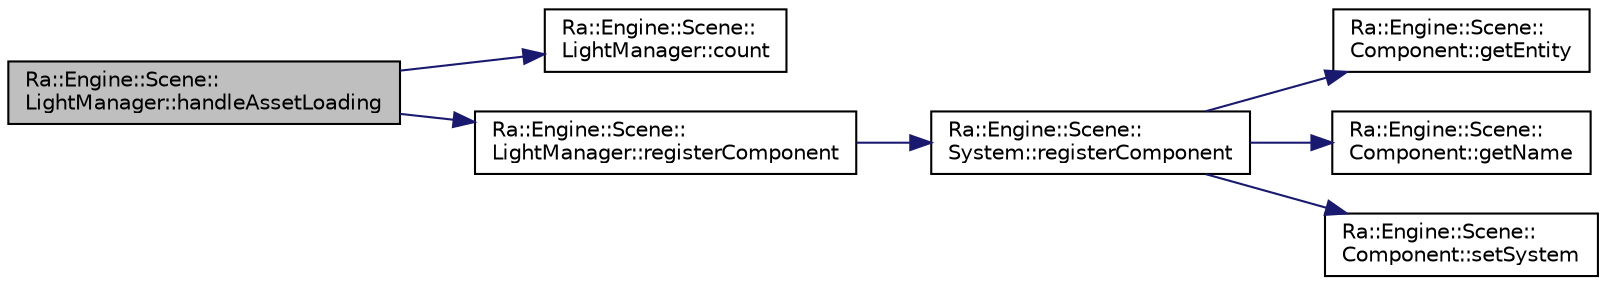 digraph "Ra::Engine::Scene::LightManager::handleAssetLoading"
{
 // INTERACTIVE_SVG=YES
 // LATEX_PDF_SIZE
  edge [fontname="Helvetica",fontsize="10",labelfontname="Helvetica",labelfontsize="10"];
  node [fontname="Helvetica",fontsize="10",shape=record];
  rankdir="LR";
  Node1 [label="Ra::Engine::Scene::\lLightManager::handleAssetLoading",height=0.2,width=0.4,color="black", fillcolor="grey75", style="filled", fontcolor="black",tooltip="Transform loaded file data to usable entities and component in the engine."];
  Node1 -> Node2 [color="midnightblue",fontsize="10",style="solid",fontname="Helvetica"];
  Node2 [label="Ra::Engine::Scene::\lLightManager::count",height=0.2,width=0.4,color="black", fillcolor="white", style="filled",URL="$classRa_1_1Engine_1_1Scene_1_1LightManager.html#a1e088de2f8e0d9c8dbaea6d75709710d",tooltip="Number of lights. This is still a work in progress. The idea is to make it possible for a LightManage..."];
  Node1 -> Node3 [color="midnightblue",fontsize="10",style="solid",fontname="Helvetica"];
  Node3 [label="Ra::Engine::Scene::\lLightManager::registerComponent",height=0.2,width=0.4,color="black", fillcolor="white", style="filled",URL="$classRa_1_1Engine_1_1Scene_1_1LightManager.html#abf0ae2599e38b84125031b5074bac25f",tooltip=" "];
  Node3 -> Node4 [color="midnightblue",fontsize="10",style="solid",fontname="Helvetica"];
  Node4 [label="Ra::Engine::Scene::\lSystem::registerComponent",height=0.2,width=0.4,color="black", fillcolor="white", style="filled",URL="$classRa_1_1Engine_1_1Scene_1_1System.html#a8d1f1cfd2c615e58b4155154206afece",tooltip=" "];
  Node4 -> Node5 [color="midnightblue",fontsize="10",style="solid",fontname="Helvetica"];
  Node5 [label="Ra::Engine::Scene::\lComponent::getEntity",height=0.2,width=0.4,color="black", fillcolor="white", style="filled",URL="$classRa_1_1Engine_1_1Scene_1_1Component.html#aaaac457b6b1c62d618f626c9c6771ad2",tooltip="Return the entity the component belongs to."];
  Node4 -> Node6 [color="midnightblue",fontsize="10",style="solid",fontname="Helvetica"];
  Node6 [label="Ra::Engine::Scene::\lComponent::getName",height=0.2,width=0.4,color="black", fillcolor="white", style="filled",URL="$classRa_1_1Engine_1_1Scene_1_1Component.html#a60e3234670ccfb680405445f06d2854e",tooltip="Return the component's name."];
  Node4 -> Node7 [color="midnightblue",fontsize="10",style="solid",fontname="Helvetica"];
  Node7 [label="Ra::Engine::Scene::\lComponent::setSystem",height=0.2,width=0.4,color="black", fillcolor="white", style="filled",URL="$classRa_1_1Engine_1_1Scene_1_1Component.html#ad938ddceb5b48fc2c0ba6ef699ac3cfa",tooltip="Set the system to which the component belongs."];
}
